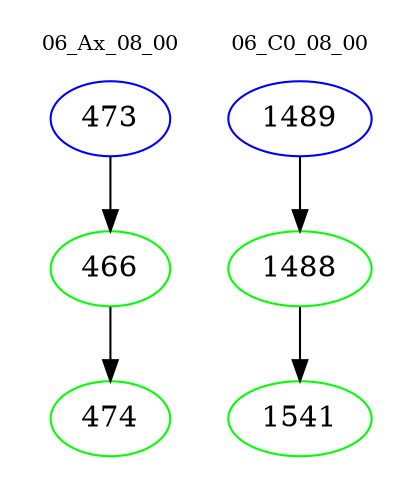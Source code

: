 digraph{
subgraph cluster_0 {
color = white
label = "06_Ax_08_00";
fontsize=10;
T0_473 [label="473", color="blue"]
T0_473 -> T0_466 [color="black"]
T0_466 [label="466", color="green"]
T0_466 -> T0_474 [color="black"]
T0_474 [label="474", color="green"]
}
subgraph cluster_1 {
color = white
label = "06_C0_08_00";
fontsize=10;
T1_1489 [label="1489", color="blue"]
T1_1489 -> T1_1488 [color="black"]
T1_1488 [label="1488", color="green"]
T1_1488 -> T1_1541 [color="black"]
T1_1541 [label="1541", color="green"]
}
}
